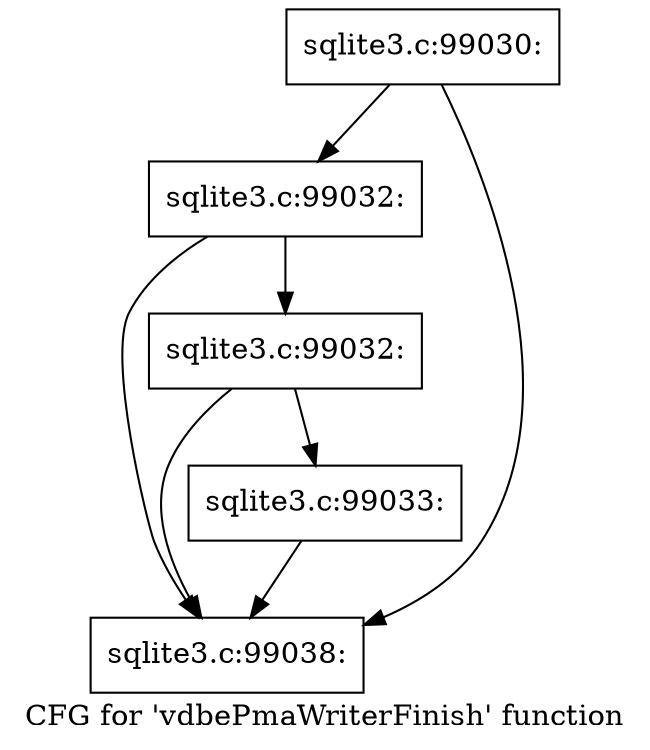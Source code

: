 digraph "CFG for 'vdbePmaWriterFinish' function" {
	label="CFG for 'vdbePmaWriterFinish' function";

	Node0x55c0f77c3550 [shape=record,label="{sqlite3.c:99030:}"];
	Node0x55c0f77c3550 -> Node0x55c0f77ca8e0;
	Node0x55c0f77c3550 -> Node0x55c0f77ca810;
	Node0x55c0f77ca8e0 [shape=record,label="{sqlite3.c:99032:}"];
	Node0x55c0f77ca8e0 -> Node0x55c0f77ca860;
	Node0x55c0f77ca8e0 -> Node0x55c0f77ca810;
	Node0x55c0f77ca860 [shape=record,label="{sqlite3.c:99032:}"];
	Node0x55c0f77ca860 -> Node0x55c0f77ca7c0;
	Node0x55c0f77ca860 -> Node0x55c0f77ca810;
	Node0x55c0f77ca7c0 [shape=record,label="{sqlite3.c:99033:}"];
	Node0x55c0f77ca7c0 -> Node0x55c0f77ca810;
	Node0x55c0f77ca810 [shape=record,label="{sqlite3.c:99038:}"];
}
